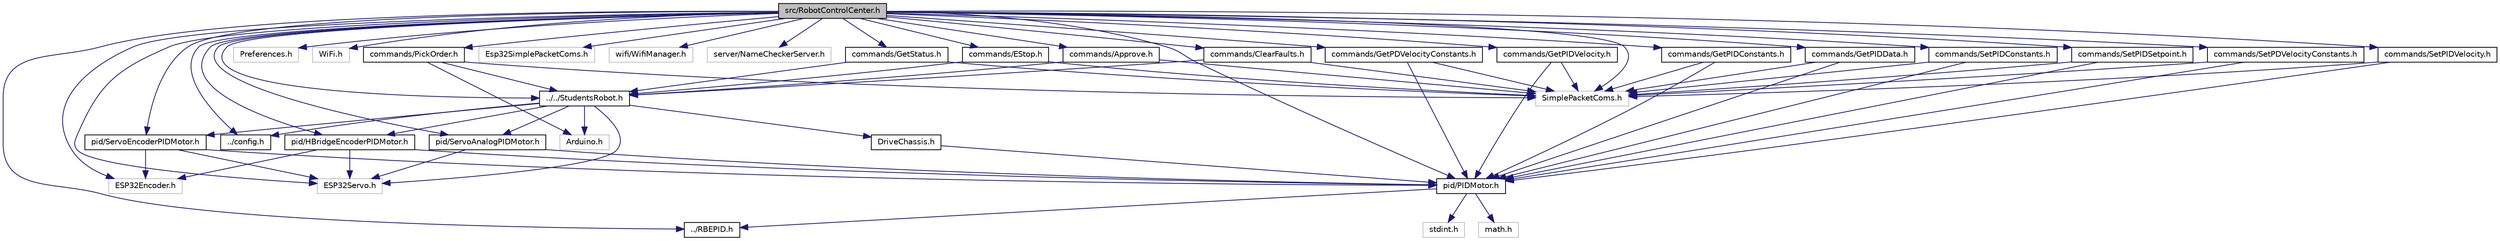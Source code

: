 digraph "src/RobotControlCenter.h"
{
  edge [fontname="Helvetica",fontsize="10",labelfontname="Helvetica",labelfontsize="10"];
  node [fontname="Helvetica",fontsize="10",shape=record];
  Node0 [label="src/RobotControlCenter.h",height=0.2,width=0.4,color="black", fillcolor="grey75", style="filled", fontcolor="black"];
  Node0 -> Node1 [color="midnightblue",fontsize="10",style="solid",fontname="Helvetica"];
  Node1 [label="../config.h",height=0.2,width=0.4,color="black", fillcolor="white", style="filled",URL="$config_8h.html"];
  Node0 -> Node2 [color="midnightblue",fontsize="10",style="solid",fontname="Helvetica"];
  Node2 [label="ESP32Servo.h",height=0.2,width=0.4,color="grey75", fillcolor="white", style="filled"];
  Node0 -> Node3 [color="midnightblue",fontsize="10",style="solid",fontname="Helvetica"];
  Node3 [label="ESP32Encoder.h",height=0.2,width=0.4,color="grey75", fillcolor="white", style="filled"];
  Node0 -> Node4 [color="midnightblue",fontsize="10",style="solid",fontname="Helvetica"];
  Node4 [label="../RBEPID.h",height=0.2,width=0.4,color="black", fillcolor="white", style="filled",URL="$RBEPID_8h.html"];
  Node0 -> Node5 [color="midnightblue",fontsize="10",style="solid",fontname="Helvetica"];
  Node5 [label="pid/PIDMotor.h",height=0.2,width=0.4,color="black", fillcolor="white", style="filled",URL="$PIDMotor_8h.html"];
  Node5 -> Node6 [color="midnightblue",fontsize="10",style="solid",fontname="Helvetica"];
  Node6 [label="stdint.h",height=0.2,width=0.4,color="grey75", fillcolor="white", style="filled"];
  Node5 -> Node4 [color="midnightblue",fontsize="10",style="solid",fontname="Helvetica"];
  Node5 -> Node7 [color="midnightblue",fontsize="10",style="solid",fontname="Helvetica"];
  Node7 [label="math.h",height=0.2,width=0.4,color="grey75", fillcolor="white", style="filled"];
  Node0 -> Node8 [color="midnightblue",fontsize="10",style="solid",fontname="Helvetica"];
  Node8 [label="pid/ServoEncoderPIDMotor.h",height=0.2,width=0.4,color="black", fillcolor="white", style="filled",URL="$ServoEncoderPIDMotor_8h.html"];
  Node8 -> Node5 [color="midnightblue",fontsize="10",style="solid",fontname="Helvetica"];
  Node8 -> Node2 [color="midnightblue",fontsize="10",style="solid",fontname="Helvetica"];
  Node8 -> Node3 [color="midnightblue",fontsize="10",style="solid",fontname="Helvetica"];
  Node0 -> Node9 [color="midnightblue",fontsize="10",style="solid",fontname="Helvetica"];
  Node9 [label="pid/HBridgeEncoderPIDMotor.h",height=0.2,width=0.4,color="black", fillcolor="white", style="filled",URL="$HBridgeEncoderPIDMotor_8h.html"];
  Node9 -> Node5 [color="midnightblue",fontsize="10",style="solid",fontname="Helvetica"];
  Node9 -> Node2 [color="midnightblue",fontsize="10",style="solid",fontname="Helvetica"];
  Node9 -> Node3 [color="midnightblue",fontsize="10",style="solid",fontname="Helvetica"];
  Node0 -> Node10 [color="midnightblue",fontsize="10",style="solid",fontname="Helvetica"];
  Node10 [label="pid/ServoAnalogPIDMotor.h",height=0.2,width=0.4,color="black", fillcolor="white", style="filled",URL="$ServoAnalogPIDMotor_8h.html"];
  Node10 -> Node5 [color="midnightblue",fontsize="10",style="solid",fontname="Helvetica"];
  Node10 -> Node2 [color="midnightblue",fontsize="10",style="solid",fontname="Helvetica"];
  Node0 -> Node11 [color="midnightblue",fontsize="10",style="solid",fontname="Helvetica"];
  Node11 [label="Preferences.h",height=0.2,width=0.4,color="grey75", fillcolor="white", style="filled"];
  Node0 -> Node12 [color="midnightblue",fontsize="10",style="solid",fontname="Helvetica"];
  Node12 [label="WiFi.h",height=0.2,width=0.4,color="grey75", fillcolor="white", style="filled"];
  Node0 -> Node13 [color="midnightblue",fontsize="10",style="solid",fontname="Helvetica"];
  Node13 [label="SimplePacketComs.h",height=0.2,width=0.4,color="grey75", fillcolor="white", style="filled"];
  Node0 -> Node14 [color="midnightblue",fontsize="10",style="solid",fontname="Helvetica"];
  Node14 [label="Esp32SimplePacketComs.h",height=0.2,width=0.4,color="grey75", fillcolor="white", style="filled"];
  Node0 -> Node15 [color="midnightblue",fontsize="10",style="solid",fontname="Helvetica"];
  Node15 [label="wifi/WifiManager.h",height=0.2,width=0.4,color="grey75", fillcolor="white", style="filled"];
  Node0 -> Node16 [color="midnightblue",fontsize="10",style="solid",fontname="Helvetica"];
  Node16 [label="server/NameCheckerServer.h",height=0.2,width=0.4,color="grey75", fillcolor="white", style="filled"];
  Node0 -> Node17 [color="midnightblue",fontsize="10",style="solid",fontname="Helvetica"];
  Node17 [label="commands/GetPIDConstants.h",height=0.2,width=0.4,color="black", fillcolor="white", style="filled",URL="$GetPIDConstants_8h.html"];
  Node17 -> Node13 [color="midnightblue",fontsize="10",style="solid",fontname="Helvetica"];
  Node17 -> Node5 [color="midnightblue",fontsize="10",style="solid",fontname="Helvetica"];
  Node0 -> Node18 [color="midnightblue",fontsize="10",style="solid",fontname="Helvetica"];
  Node18 [label="commands/GetPIDData.h",height=0.2,width=0.4,color="black", fillcolor="white", style="filled",URL="$GetPIDData_8h.html"];
  Node18 -> Node13 [color="midnightblue",fontsize="10",style="solid",fontname="Helvetica"];
  Node18 -> Node5 [color="midnightblue",fontsize="10",style="solid",fontname="Helvetica"];
  Node0 -> Node19 [color="midnightblue",fontsize="10",style="solid",fontname="Helvetica"];
  Node19 [label="commands/SetPIDConstants.h",height=0.2,width=0.4,color="black", fillcolor="white", style="filled",URL="$SetPIDConstants_8h.html"];
  Node19 -> Node13 [color="midnightblue",fontsize="10",style="solid",fontname="Helvetica"];
  Node19 -> Node5 [color="midnightblue",fontsize="10",style="solid",fontname="Helvetica"];
  Node0 -> Node20 [color="midnightblue",fontsize="10",style="solid",fontname="Helvetica"];
  Node20 [label="commands/SetPIDSetpoint.h",height=0.2,width=0.4,color="black", fillcolor="white", style="filled",URL="$SetPIDSetpoint_8h.html"];
  Node20 -> Node13 [color="midnightblue",fontsize="10",style="solid",fontname="Helvetica"];
  Node20 -> Node5 [color="midnightblue",fontsize="10",style="solid",fontname="Helvetica"];
  Node0 -> Node21 [color="midnightblue",fontsize="10",style="solid",fontname="Helvetica"];
  Node21 [label="commands/Approve.h",height=0.2,width=0.4,color="black", fillcolor="white", style="filled",URL="$Approve_8h.html"];
  Node21 -> Node13 [color="midnightblue",fontsize="10",style="solid",fontname="Helvetica"];
  Node21 -> Node22 [color="midnightblue",fontsize="10",style="solid",fontname="Helvetica"];
  Node22 [label="../../StudentsRobot.h",height=0.2,width=0.4,color="black", fillcolor="white", style="filled",URL="$StudentsRobot_8h.html"];
  Node22 -> Node1 [color="midnightblue",fontsize="10",style="solid",fontname="Helvetica"];
  Node22 -> Node23 [color="midnightblue",fontsize="10",style="solid",fontname="Helvetica"];
  Node23 [label="Arduino.h",height=0.2,width=0.4,color="grey75", fillcolor="white", style="filled"];
  Node22 -> Node8 [color="midnightblue",fontsize="10",style="solid",fontname="Helvetica"];
  Node22 -> Node9 [color="midnightblue",fontsize="10",style="solid",fontname="Helvetica"];
  Node22 -> Node10 [color="midnightblue",fontsize="10",style="solid",fontname="Helvetica"];
  Node22 -> Node2 [color="midnightblue",fontsize="10",style="solid",fontname="Helvetica"];
  Node22 -> Node24 [color="midnightblue",fontsize="10",style="solid",fontname="Helvetica"];
  Node24 [label="DriveChassis.h",height=0.2,width=0.4,color="black", fillcolor="white", style="filled",URL="$DriveChassis_8h.html"];
  Node24 -> Node5 [color="midnightblue",fontsize="10",style="solid",fontname="Helvetica"];
  Node0 -> Node25 [color="midnightblue",fontsize="10",style="solid",fontname="Helvetica"];
  Node25 [label="commands/ClearFaults.h",height=0.2,width=0.4,color="black", fillcolor="white", style="filled",URL="$ClearFaults_8h.html"];
  Node25 -> Node13 [color="midnightblue",fontsize="10",style="solid",fontname="Helvetica"];
  Node25 -> Node22 [color="midnightblue",fontsize="10",style="solid",fontname="Helvetica"];
  Node0 -> Node26 [color="midnightblue",fontsize="10",style="solid",fontname="Helvetica"];
  Node26 [label="commands/EStop.h",height=0.2,width=0.4,color="black", fillcolor="white", style="filled",URL="$EStop_8h.html"];
  Node26 -> Node13 [color="midnightblue",fontsize="10",style="solid",fontname="Helvetica"];
  Node26 -> Node22 [color="midnightblue",fontsize="10",style="solid",fontname="Helvetica"];
  Node0 -> Node27 [color="midnightblue",fontsize="10",style="solid",fontname="Helvetica"];
  Node27 [label="commands/GetStatus.h",height=0.2,width=0.4,color="black", fillcolor="white", style="filled",URL="$GetStatus_8h.html"];
  Node27 -> Node13 [color="midnightblue",fontsize="10",style="solid",fontname="Helvetica"];
  Node27 -> Node22 [color="midnightblue",fontsize="10",style="solid",fontname="Helvetica"];
  Node0 -> Node28 [color="midnightblue",fontsize="10",style="solid",fontname="Helvetica"];
  Node28 [label="commands/PickOrder.h",height=0.2,width=0.4,color="black", fillcolor="white", style="filled",URL="$PickOrder_8h.html"];
  Node28 -> Node13 [color="midnightblue",fontsize="10",style="solid",fontname="Helvetica"];
  Node28 -> Node23 [color="midnightblue",fontsize="10",style="solid",fontname="Helvetica"];
  Node28 -> Node22 [color="midnightblue",fontsize="10",style="solid",fontname="Helvetica"];
  Node0 -> Node22 [color="midnightblue",fontsize="10",style="solid",fontname="Helvetica"];
  Node0 -> Node29 [color="midnightblue",fontsize="10",style="solid",fontname="Helvetica"];
  Node29 [label="commands/SetPDVelocityConstants.h",height=0.2,width=0.4,color="black", fillcolor="white", style="filled",URL="$SetPDVelocityConstants_8h.html"];
  Node29 -> Node13 [color="midnightblue",fontsize="10",style="solid",fontname="Helvetica"];
  Node29 -> Node5 [color="midnightblue",fontsize="10",style="solid",fontname="Helvetica"];
  Node0 -> Node30 [color="midnightblue",fontsize="10",style="solid",fontname="Helvetica"];
  Node30 [label="commands/SetPIDVelocity.h",height=0.2,width=0.4,color="black", fillcolor="white", style="filled",URL="$SetPIDVelocity_8h.html"];
  Node30 -> Node13 [color="midnightblue",fontsize="10",style="solid",fontname="Helvetica"];
  Node30 -> Node5 [color="midnightblue",fontsize="10",style="solid",fontname="Helvetica"];
  Node0 -> Node31 [color="midnightblue",fontsize="10",style="solid",fontname="Helvetica"];
  Node31 [label="commands/GetPDVelocityConstants.h",height=0.2,width=0.4,color="black", fillcolor="white", style="filled",URL="$GetPDVelocityConstants_8h.html"];
  Node31 -> Node13 [color="midnightblue",fontsize="10",style="solid",fontname="Helvetica"];
  Node31 -> Node5 [color="midnightblue",fontsize="10",style="solid",fontname="Helvetica"];
  Node0 -> Node32 [color="midnightblue",fontsize="10",style="solid",fontname="Helvetica"];
  Node32 [label="commands/GetPIDVelocity.h",height=0.2,width=0.4,color="black", fillcolor="white", style="filled",URL="$GetPIDVelocity_8h.html"];
  Node32 -> Node13 [color="midnightblue",fontsize="10",style="solid",fontname="Helvetica"];
  Node32 -> Node5 [color="midnightblue",fontsize="10",style="solid",fontname="Helvetica"];
}
